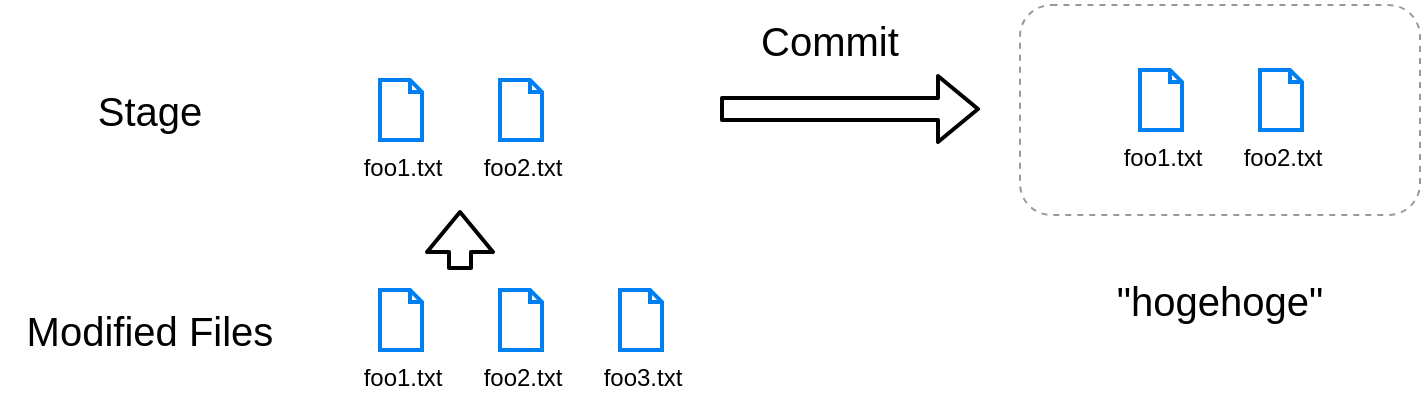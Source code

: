 <mxfile>
    <diagram id="UwXFu76H6yd2D5lKtUYV" name="Page-1">
        <mxGraphModel dx="1315" dy="634" grid="1" gridSize="10" guides="1" tooltips="1" connect="1" arrows="1" fold="1" page="1" pageScale="1" pageWidth="850" pageHeight="1100" math="0" shadow="0">
            <root>
                <mxCell id="0"/>
                <mxCell id="1" parent="0"/>
                <mxCell id="4" value="foo3.txt" style="html=1;verticalLabelPosition=bottom;align=center;labelBackgroundColor=none;verticalAlign=top;strokeWidth=2;strokeColor=#0080F0;shadow=0;dashed=0;shape=mxgraph.ios7.icons.document;fillColor=none;fontColor=#000000;" parent="1" vertex="1">
                    <mxGeometry x="340" y="350" width="21" height="30" as="geometry"/>
                </mxCell>
                <mxCell id="8" value="Modified Files" style="text;html=1;strokeColor=none;fillColor=none;align=center;verticalAlign=middle;whiteSpace=wrap;rounded=0;labelBackgroundColor=none;fontSize=20;fontColor=#000000;" parent="1" vertex="1">
                    <mxGeometry x="30" y="350" width="150" height="40" as="geometry"/>
                </mxCell>
                <mxCell id="10" value="Stage" style="text;html=1;strokeColor=none;fillColor=none;align=center;verticalAlign=middle;whiteSpace=wrap;rounded=0;labelBackgroundColor=none;fontSize=20;fontColor=#000000;" parent="1" vertex="1">
                    <mxGeometry x="30" y="240" width="150" height="40" as="geometry"/>
                </mxCell>
                <mxCell id="11" value="foo1.txt" style="html=1;verticalLabelPosition=bottom;align=center;labelBackgroundColor=none;verticalAlign=top;strokeWidth=2;strokeColor=#0080F0;shadow=0;dashed=0;shape=mxgraph.ios7.icons.document;fillColor=none;fontColor=#000000;" parent="1" vertex="1">
                    <mxGeometry x="220" y="245" width="21" height="30" as="geometry"/>
                </mxCell>
                <mxCell id="13" value="" style="shape=flexArrow;endArrow=classic;html=1;fontSize=20;strokeColor=#000000;strokeWidth=2;" parent="1" edge="1">
                    <mxGeometry width="50" height="50" relative="1" as="geometry">
                        <mxPoint x="260" y="340" as="sourcePoint"/>
                        <mxPoint x="260" y="310" as="targetPoint"/>
                    </mxGeometry>
                </mxCell>
                <mxCell id="14" value="" style="shape=flexArrow;endArrow=classic;html=1;fontSize=20;strokeWidth=2;strokeColor=#000000;" parent="1" edge="1">
                    <mxGeometry width="50" height="50" relative="1" as="geometry">
                        <mxPoint x="390" y="259.5" as="sourcePoint"/>
                        <mxPoint x="520" y="259.5" as="targetPoint"/>
                    </mxGeometry>
                </mxCell>
                <mxCell id="15" value="Commit" style="text;html=1;strokeColor=none;fillColor=none;align=center;verticalAlign=middle;whiteSpace=wrap;rounded=0;labelBackgroundColor=none;fontSize=20;fontColor=#000000;" parent="1" vertex="1">
                    <mxGeometry x="370" y="205" width="150" height="40" as="geometry"/>
                </mxCell>
                <mxCell id="16" value="foo1.txt" style="html=1;verticalLabelPosition=bottom;align=center;labelBackgroundColor=none;verticalAlign=top;strokeWidth=2;strokeColor=#0080F0;shadow=0;dashed=0;shape=mxgraph.ios7.icons.document;fillColor=none;fontColor=#000000;" parent="1" vertex="1">
                    <mxGeometry x="600" y="240" width="21" height="30" as="geometry"/>
                </mxCell>
                <mxCell id="17" value="foo2.txt" style="html=1;verticalLabelPosition=bottom;align=center;labelBackgroundColor=none;verticalAlign=top;strokeWidth=2;strokeColor=#0080F0;shadow=0;dashed=0;shape=mxgraph.ios7.icons.document;fillColor=none;fontColor=#000000;" parent="1" vertex="1">
                    <mxGeometry x="660" y="240" width="21" height="30" as="geometry"/>
                </mxCell>
                <mxCell id="18" value="" style="rounded=1;whiteSpace=wrap;html=1;fontSize=16;strokeColor=#999999;dashed=1;fillColor=none;" parent="1" vertex="1">
                    <mxGeometry x="540" y="207.5" width="200" height="105" as="geometry"/>
                </mxCell>
                <mxCell id="19" value="&quot;hogehoge&quot;" style="text;html=1;strokeColor=none;fillColor=none;align=center;verticalAlign=middle;whiteSpace=wrap;rounded=0;labelBackgroundColor=none;fontSize=20;fontColor=#000000;" parent="1" vertex="1">
                    <mxGeometry x="560" y="340" width="160" height="30" as="geometry"/>
                </mxCell>
                <mxCell id="27" value="foo1.txt" style="html=1;verticalLabelPosition=bottom;align=center;labelBackgroundColor=none;verticalAlign=top;strokeWidth=2;strokeColor=#0080F0;shadow=0;dashed=0;shape=mxgraph.ios7.icons.document;fillColor=none;fontColor=#000000;" parent="1" vertex="1">
                    <mxGeometry x="220" y="350" width="21" height="30" as="geometry"/>
                </mxCell>
                <mxCell id="28" value="foo2.txt" style="html=1;verticalLabelPosition=bottom;align=center;labelBackgroundColor=none;verticalAlign=top;strokeWidth=2;shadow=0;dashed=0;shape=mxgraph.ios7.icons.document;fillColor=none;fontColor=#000000;strokeColor=#0080F0;" parent="1" vertex="1">
                    <mxGeometry x="280" y="350" width="21" height="30" as="geometry"/>
                </mxCell>
                <mxCell id="31" value="foo2.txt" style="html=1;verticalLabelPosition=bottom;align=center;labelBackgroundColor=none;verticalAlign=top;strokeWidth=2;shadow=0;dashed=0;shape=mxgraph.ios7.icons.document;fontColor=#000000;fillColor=none;strokeColor=#0080F0;" parent="1" vertex="1">
                    <mxGeometry x="280" y="245" width="21" height="30" as="geometry"/>
                </mxCell>
            </root>
        </mxGraphModel>
    </diagram>
</mxfile>
